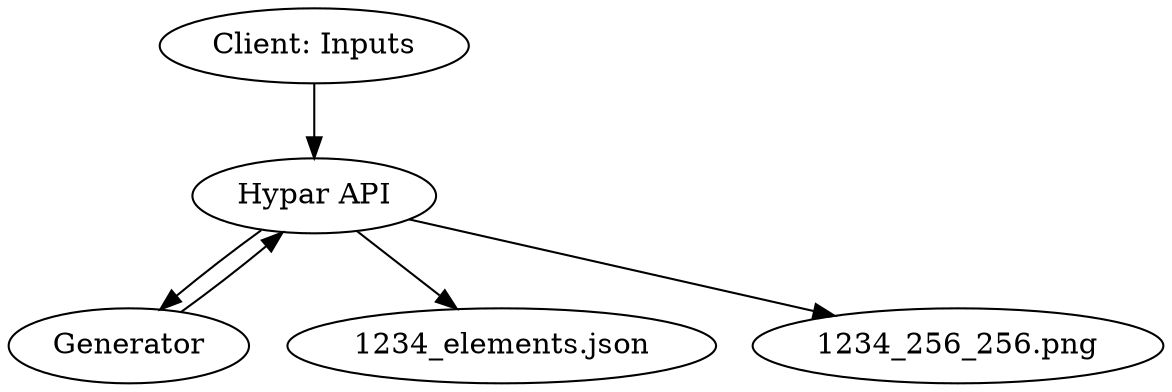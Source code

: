 digraph G {
  "Client: Inputs" -> "Hypar API"
  "Hypar API" -> "Generator"
  "Generator" -> "Hypar API"
  "Hypar API" -> "1234_elements.json"
  "Hypar API" -> "1234_256_256.png"
}
